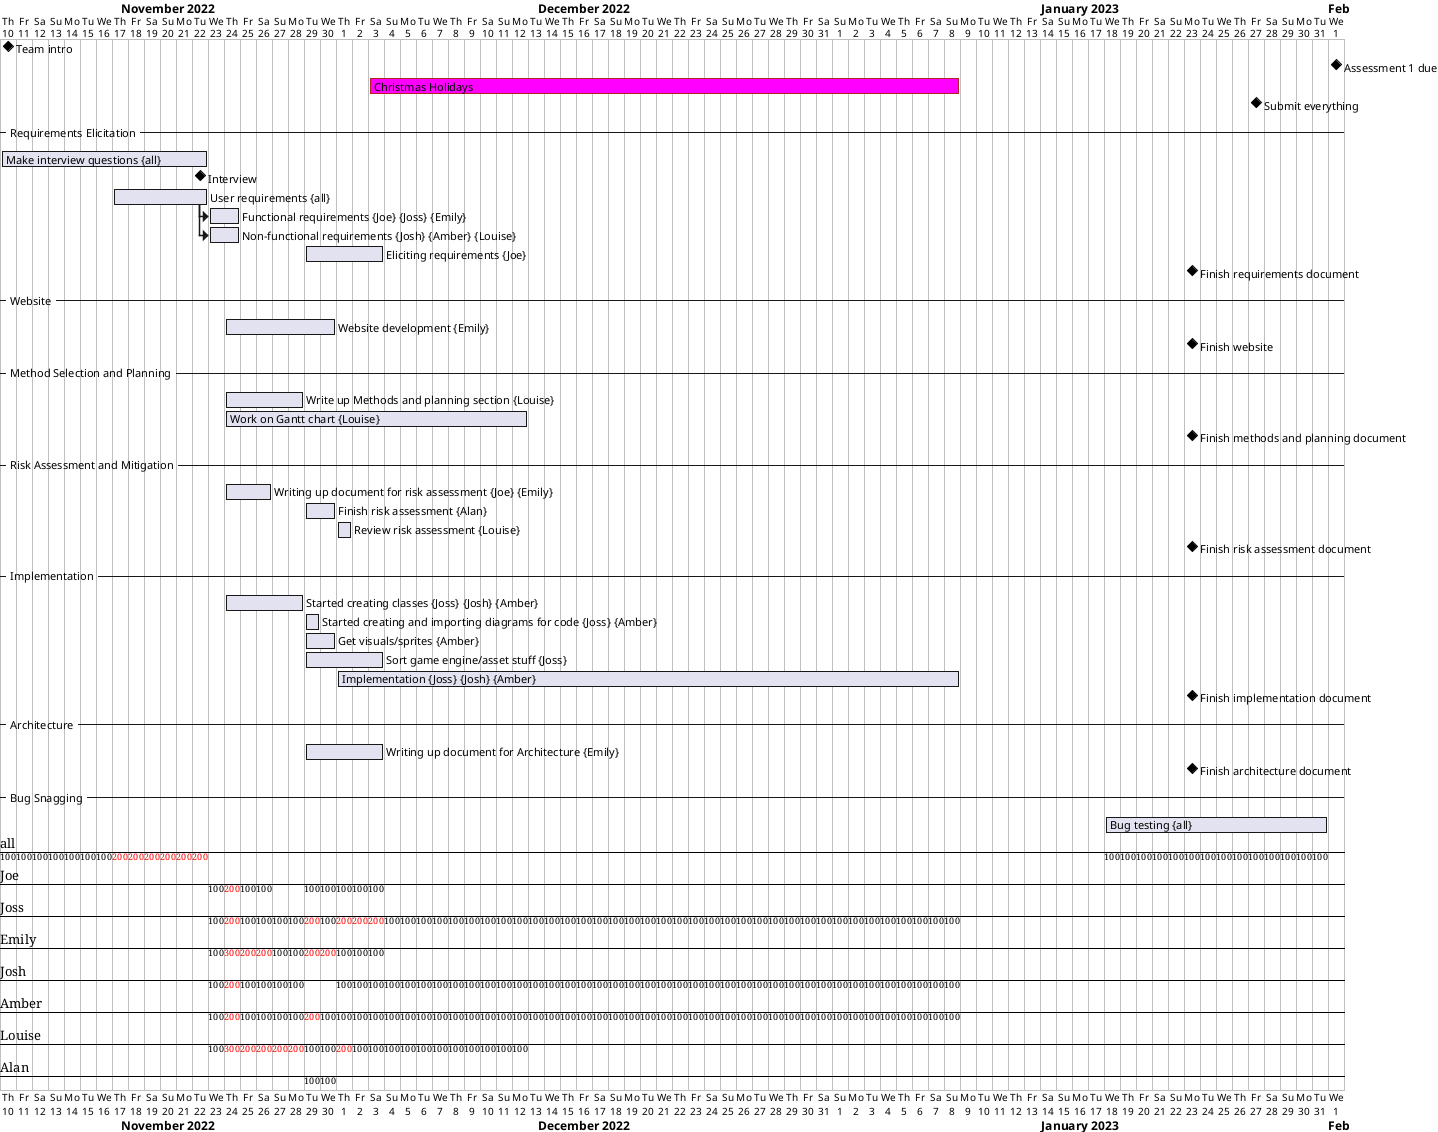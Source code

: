 @startgantt
Project starts 2022-11-10
[Team intro] happens at 2022-11-10
[Assessment 1 due] happens at 2023-2-1
[Christmas Holidays] starts 2022-12-3
[Christmas Holidays] ends 2023-1-8
[Christmas Holidays] is colored in Fuchsia/FireBrick
[Submit everything] happens at 2023-1-27
--Requirements Elicitation--
[Make interview questions] on {all} lasts 13 days
[Interview] happens at 2022-11-22
[User requirements] on {all} starts 2022-11-17 and lasts 6 days
[Functional requirements] on {Joe} {Joss} {Emily} lasts 4 days
[Non-functional requirements] on {Josh} {Amber} {Louise} lasts 4 days
[User requirements] -> [Functional requirements]
[User requirements] -> [Non-functional requirements]
[Eliciting requirements] on {Joe} starts 2022-11-29 and lasts 5 days
[Finish requirements document] happens at 2023-1-23
--Website--
[Website development] on {Emily} starts 2022-11-24 and lasts 1 week
[Finish website] happens at 2023-1-23
--Method Selection and Planning--
[Write up Methods and planning section] on {Louise} starts 2022-11-24
[Write up Methods and planning section] ends 2022-11-28
[Work on Gantt chart] on {Louise} starts 2022-11-24
[Work on Gantt chart] ends 2022-12-12
[Finish methods and planning document] happens at 2023-1-23
--Risk Assessment and Mitigation--
[Writing up document for risk assessment] on {Joe} {Emily} starts 2022-11-24 and lasts 5 days
[Finish risk assessment] on {Alan} starts 2022-11-29 and lasts 2 days
[Review risk assessment] on {Louise} starts 2022-12-1 and lasts 1 day
[Finish risk assessment document] happens at 2023-1-23
--Implementation--
[Started creating classes] on {Joss} {Josh} {Amber} starts 2022-11-24 and lasts 2 weeks
[Started creating and importing diagrams for code] on {Joss} {Amber} starts 2022-11-29
[Get visuals/sprites] on {Amber} starts 2022-11-29
[Get visuals/sprites] ends 2022-11-30
[Sort game engine/asset stuff] on {Joss} starts 2022-11-29 and lasts 5 days
[Implementation] on {Joss} {Josh} {Amber} starts 2022-12-1
[Implementation] ends 2023-1-8
[Finish implementation document] happens at 2023-1-23
--Architecture--
[Writing up document for Architecture] on {Emily} starts 2022-11-29 and lasts 5 days
[Finish architecture document] happens at 2023-1-23
--Bug Snagging--
[Bug testing] on {all} starts 2023-1-18 and lasts 14 days
@endgantt


